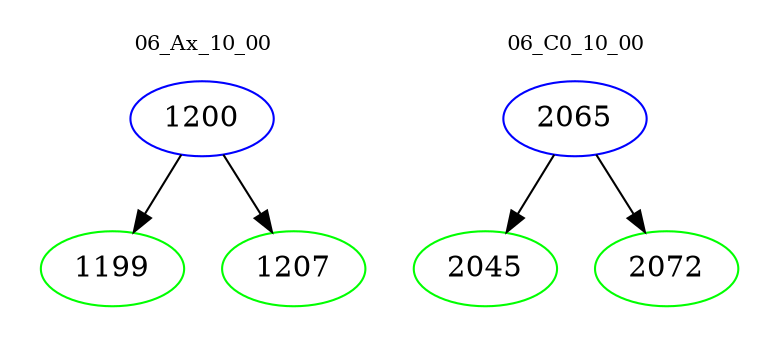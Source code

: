 digraph{
subgraph cluster_0 {
color = white
label = "06_Ax_10_00";
fontsize=10;
T0_1200 [label="1200", color="blue"]
T0_1200 -> T0_1199 [color="black"]
T0_1199 [label="1199", color="green"]
T0_1200 -> T0_1207 [color="black"]
T0_1207 [label="1207", color="green"]
}
subgraph cluster_1 {
color = white
label = "06_C0_10_00";
fontsize=10;
T1_2065 [label="2065", color="blue"]
T1_2065 -> T1_2045 [color="black"]
T1_2045 [label="2045", color="green"]
T1_2065 -> T1_2072 [color="black"]
T1_2072 [label="2072", color="green"]
}
}
